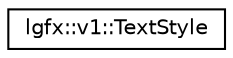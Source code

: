 digraph "Graphical Class Hierarchy"
{
 // LATEX_PDF_SIZE
  edge [fontname="Helvetica",fontsize="10",labelfontname="Helvetica",labelfontsize="10"];
  node [fontname="Helvetica",fontsize="10",shape=record];
  rankdir="LR";
  Node0 [label="lgfx::v1::TextStyle",height=0.2,width=0.4,color="black", fillcolor="white", style="filled",URL="$d4/d6d/structlgfx_1_1v1_1_1TextStyle.html",tooltip=" "];
}
